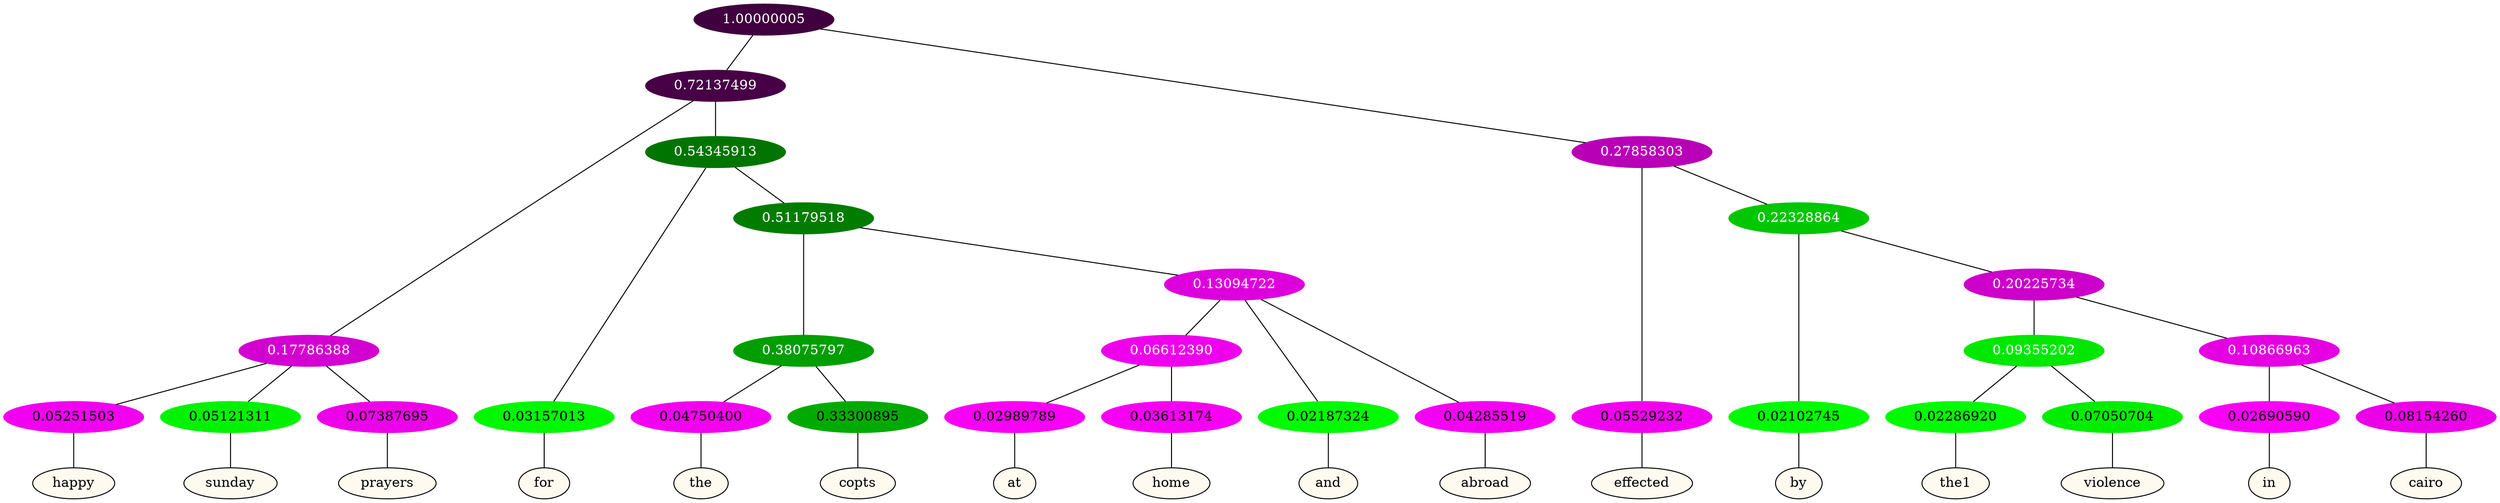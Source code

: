 graph {
	node [format=png height=0.15 nodesep=0.001 ordering=out overlap=prism overlap_scaling=0.01 ranksep=0.001 ratio=0.2 style=filled width=0.15]
	{
		rank=same
		a_w_7 [label=happy color=black fillcolor=floralwhite style="filled,solid"]
		a_w_8 [label=sunday color=black fillcolor=floralwhite style="filled,solid"]
		a_w_9 [label=prayers color=black fillcolor=floralwhite style="filled,solid"]
		a_w_10 [label=for color=black fillcolor=floralwhite style="filled,solid"]
		a_w_18 [label=the color=black fillcolor=floralwhite style="filled,solid"]
		a_w_19 [label=copts color=black fillcolor=floralwhite style="filled,solid"]
		a_w_27 [label=at color=black fillcolor=floralwhite style="filled,solid"]
		a_w_28 [label=home color=black fillcolor=floralwhite style="filled,solid"]
		a_w_21 [label=and color=black fillcolor=floralwhite style="filled,solid"]
		a_w_22 [label=abroad color=black fillcolor=floralwhite style="filled,solid"]
		a_w_5 [label=effected color=black fillcolor=floralwhite style="filled,solid"]
		a_w_12 [label=by color=black fillcolor=floralwhite style="filled,solid"]
		a_w_23 [label=the1 color=black fillcolor=floralwhite style="filled,solid"]
		a_w_24 [label=violence color=black fillcolor=floralwhite style="filled,solid"]
		a_w_25 [label=in color=black fillcolor=floralwhite style="filled,solid"]
		a_w_26 [label=cairo color=black fillcolor=floralwhite style="filled,solid"]
	}
	a_n_7 -- a_w_7
	a_n_8 -- a_w_8
	a_n_9 -- a_w_9
	a_n_10 -- a_w_10
	a_n_18 -- a_w_18
	a_n_19 -- a_w_19
	a_n_27 -- a_w_27
	a_n_28 -- a_w_28
	a_n_21 -- a_w_21
	a_n_22 -- a_w_22
	a_n_5 -- a_w_5
	a_n_12 -- a_w_12
	a_n_23 -- a_w_23
	a_n_24 -- a_w_24
	a_n_25 -- a_w_25
	a_n_26 -- a_w_26
	{
		rank=same
		a_n_7 [label=0.05251503 color="0.835 1.000 0.947" fontcolor=black]
		a_n_8 [label=0.05121311 color="0.334 1.000 0.949" fontcolor=black]
		a_n_9 [label=0.07387695 color="0.835 1.000 0.926" fontcolor=black]
		a_n_10 [label=0.03157013 color="0.334 1.000 0.968" fontcolor=black]
		a_n_18 [label=0.04750400 color="0.835 1.000 0.952" fontcolor=black]
		a_n_19 [label=0.33300895 color="0.334 1.000 0.667" fontcolor=black]
		a_n_27 [label=0.02989789 color="0.835 1.000 0.970" fontcolor=black]
		a_n_28 [label=0.03613174 color="0.835 1.000 0.964" fontcolor=black]
		a_n_21 [label=0.02187324 color="0.334 1.000 0.978" fontcolor=black]
		a_n_22 [label=0.04285519 color="0.835 1.000 0.957" fontcolor=black]
		a_n_5 [label=0.05529232 color="0.835 1.000 0.945" fontcolor=black]
		a_n_12 [label=0.02102745 color="0.334 1.000 0.979" fontcolor=black]
		a_n_23 [label=0.02286920 color="0.334 1.000 0.977" fontcolor=black]
		a_n_24 [label=0.07050704 color="0.334 1.000 0.929" fontcolor=black]
		a_n_25 [label=0.02690590 color="0.835 1.000 0.973" fontcolor=black]
		a_n_26 [label=0.08154260 color="0.835 1.000 0.918" fontcolor=black]
	}
	a_n_0 [label=1.00000005 color="0.835 1.000 0.250" fontcolor=grey99]
	a_n_1 [label=0.72137499 color="0.835 1.000 0.279" fontcolor=grey99]
	a_n_0 -- a_n_1
	a_n_2 [label=0.27858303 color="0.835 1.000 0.721" fontcolor=grey99]
	a_n_0 -- a_n_2
	a_n_3 [label=0.17786388 color="0.835 1.000 0.822" fontcolor=grey99]
	a_n_1 -- a_n_3
	a_n_4 [label=0.54345913 color="0.334 1.000 0.457" fontcolor=grey99]
	a_n_1 -- a_n_4
	a_n_2 -- a_n_5
	a_n_6 [label=0.22328864 color="0.334 1.000 0.777" fontcolor=grey99]
	a_n_2 -- a_n_6
	a_n_3 -- a_n_7
	a_n_3 -- a_n_8
	a_n_3 -- a_n_9
	a_n_4 -- a_n_10
	a_n_11 [label=0.51179518 color="0.334 1.000 0.488" fontcolor=grey99]
	a_n_4 -- a_n_11
	a_n_6 -- a_n_12
	a_n_13 [label=0.20225734 color="0.835 1.000 0.798" fontcolor=grey99]
	a_n_6 -- a_n_13
	a_n_14 [label=0.38075797 color="0.334 1.000 0.619" fontcolor=grey99]
	a_n_11 -- a_n_14
	a_n_15 [label=0.13094722 color="0.835 1.000 0.869" fontcolor=grey99]
	a_n_11 -- a_n_15
	a_n_16 [label=0.09355202 color="0.334 1.000 0.906" fontcolor=grey99]
	a_n_13 -- a_n_16
	a_n_17 [label=0.10866963 color="0.835 1.000 0.891" fontcolor=grey99]
	a_n_13 -- a_n_17
	a_n_14 -- a_n_18
	a_n_14 -- a_n_19
	a_n_20 [label=0.06612390 color="0.835 1.000 0.934" fontcolor=grey99]
	a_n_15 -- a_n_20
	a_n_15 -- a_n_21
	a_n_15 -- a_n_22
	a_n_16 -- a_n_23
	a_n_16 -- a_n_24
	a_n_17 -- a_n_25
	a_n_17 -- a_n_26
	a_n_20 -- a_n_27
	a_n_20 -- a_n_28
}
